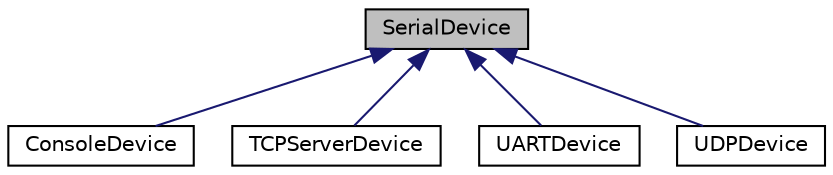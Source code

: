 digraph "SerialDevice"
{
 // INTERACTIVE_SVG=YES
  edge [fontname="Helvetica",fontsize="10",labelfontname="Helvetica",labelfontsize="10"];
  node [fontname="Helvetica",fontsize="10",shape=record];
  Node1 [label="SerialDevice",height=0.2,width=0.4,color="black", fillcolor="grey75", style="filled", fontcolor="black"];
  Node1 -> Node2 [dir="back",color="midnightblue",fontsize="10",style="solid",fontname="Helvetica"];
  Node2 [label="ConsoleDevice",height=0.2,width=0.4,color="black", fillcolor="white", style="filled",URL="$classConsoleDevice.html"];
  Node1 -> Node3 [dir="back",color="midnightblue",fontsize="10",style="solid",fontname="Helvetica"];
  Node3 [label="TCPServerDevice",height=0.2,width=0.4,color="black", fillcolor="white", style="filled",URL="$classTCPServerDevice.html"];
  Node1 -> Node4 [dir="back",color="midnightblue",fontsize="10",style="solid",fontname="Helvetica"];
  Node4 [label="UARTDevice",height=0.2,width=0.4,color="black", fillcolor="white", style="filled",URL="$classUARTDevice.html"];
  Node1 -> Node5 [dir="back",color="midnightblue",fontsize="10",style="solid",fontname="Helvetica"];
  Node5 [label="UDPDevice",height=0.2,width=0.4,color="black", fillcolor="white", style="filled",URL="$classUDPDevice.html"];
}
